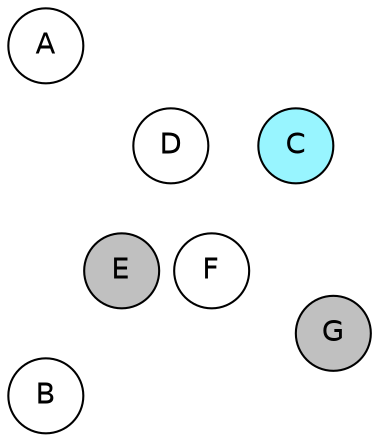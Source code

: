 
graph {

layout = circo;
mindist = .1

node [shape = circle, fontname = Helvetica, margin = 0, style = filled]
edge [style=invis]

subgraph 1 {
	E -- F -- F# -- G -- G# -- A -- A# -- B -- C -- C# -- D -- D# -- E
}

C [fillcolor = cadetblue1];
C# [fillcolor = white];
D [fillcolor = white];
D# [fillcolor = white];
E [fillcolor = gray];
F [fillcolor = white];
F# [fillcolor = white];
G [fillcolor = gray];
G# [fillcolor = gray];
A [fillcolor = white];
A# [fillcolor = white];
B [fillcolor = white];
}
